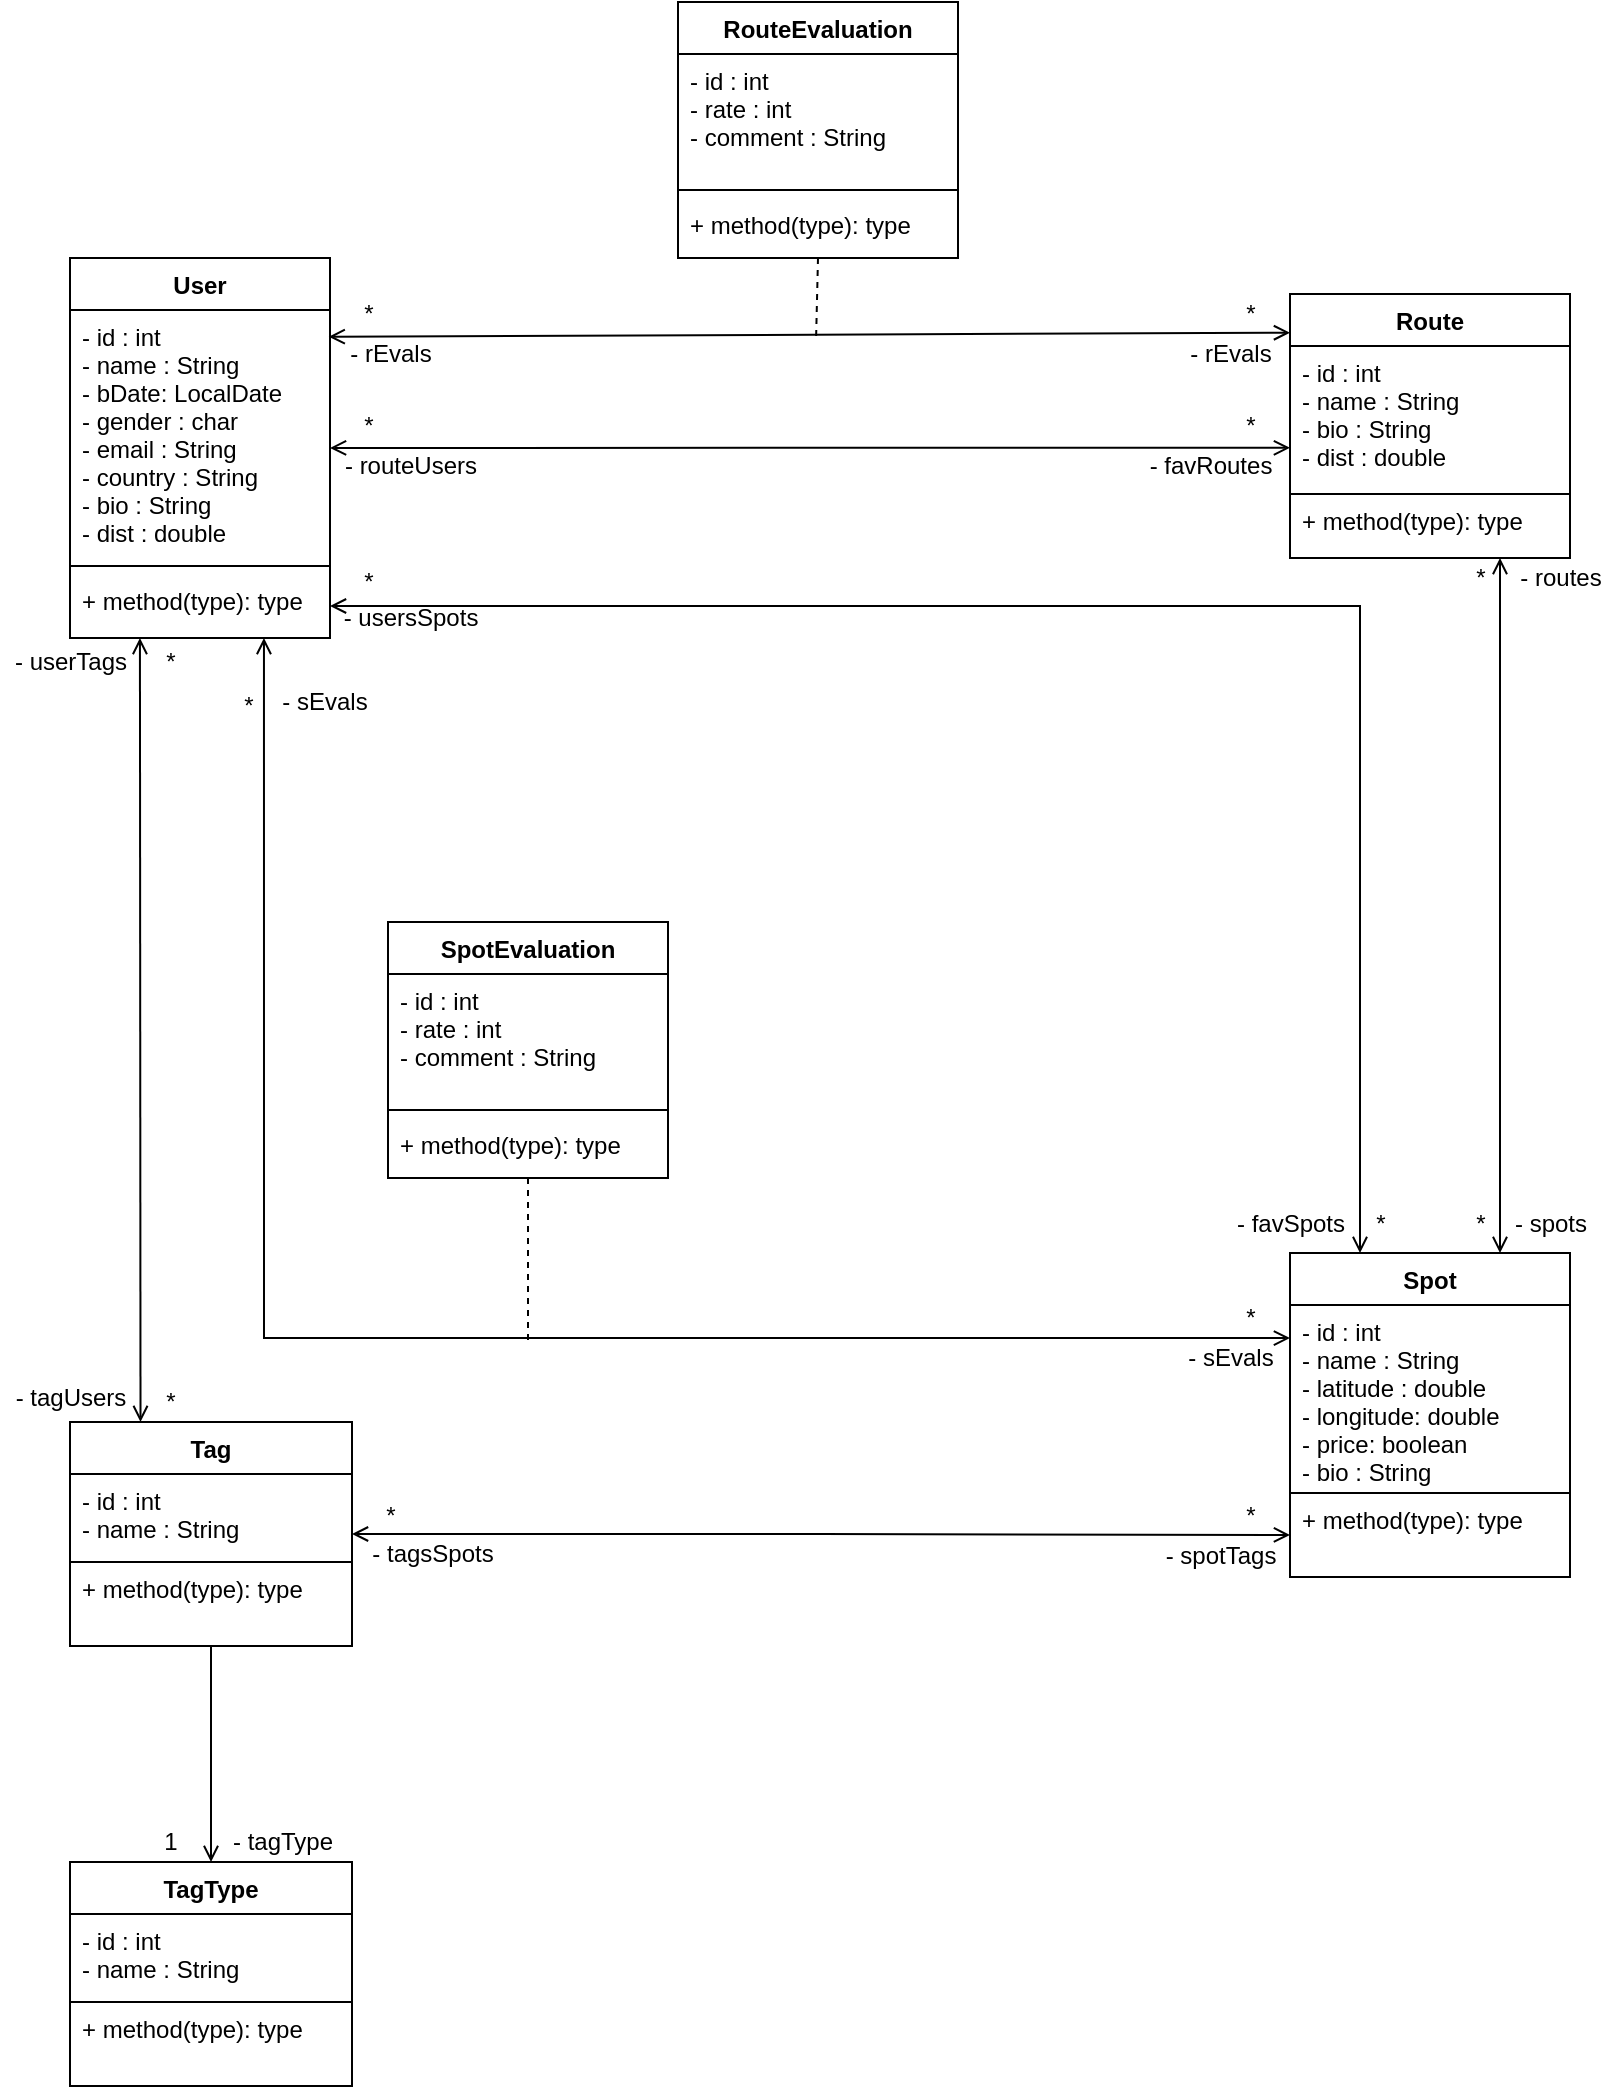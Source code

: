 <mxfile version="15.6.6" type="device"><diagram id="C5RBs43oDa-KdzZeNtuy" name="Page-1"><mxGraphModel dx="868" dy="486" grid="1" gridSize="10" guides="1" tooltips="1" connect="1" arrows="1" fold="1" page="1" pageScale="1" pageWidth="827" pageHeight="1169" math="0" shadow="0"><root><mxCell id="WIyWlLk6GJQsqaUBKTNV-0"/><mxCell id="WIyWlLk6GJQsqaUBKTNV-1" parent="WIyWlLk6GJQsqaUBKTNV-0"/><mxCell id="rREDzC35gjVnRWtMmUtl-53" style="edgeStyle=orthogonalEdgeStyle;rounded=0;orthogonalLoop=1;jettySize=auto;html=1;startArrow=open;startFill=0;endArrow=open;endFill=0;strokeColor=default;labelBackgroundColor=default;fontColor=default;exitX=0.746;exitY=1;exitDx=0;exitDy=0;exitPerimeter=0;entryX=0;entryY=0.176;entryDx=0;entryDy=0;entryPerimeter=0;" parent="WIyWlLk6GJQsqaUBKTNV-1" source="rREDzC35gjVnRWtMmUtl-3" target="rREDzC35gjVnRWtMmUtl-21" edge="1"><mxGeometry relative="1" as="geometry"><Array as="points"><mxPoint x="137" y="688"/></Array><mxPoint x="293" y="430" as="sourcePoint"/><mxPoint x="500" y="688" as="targetPoint"/></mxGeometry></mxCell><mxCell id="rREDzC35gjVnRWtMmUtl-0" value="User" style="swimlane;fontStyle=1;align=center;verticalAlign=top;childLayout=stackLayout;horizontal=1;startSize=26;horizontalStack=0;resizeParent=1;resizeParentMax=0;resizeLast=0;collapsible=1;marginBottom=0;fillColor=default;strokeColor=default;fontColor=default;" parent="WIyWlLk6GJQsqaUBKTNV-1" vertex="1"><mxGeometry x="40" y="148" width="130" height="190" as="geometry"/></mxCell><mxCell id="rREDzC35gjVnRWtMmUtl-1" value="- id : int&#10;- name : String&#10;- bDate: LocalDate&#10;- gender : char&#10;- email : String&#10;- country : String&#10;- bio : String&#10;- dist : double" style="text;strokeColor=none;fillColor=none;align=left;verticalAlign=top;spacingLeft=4;spacingRight=4;overflow=hidden;rotatable=0;points=[[0,0.5],[1,0.5]];portConstraint=eastwest;" parent="rREDzC35gjVnRWtMmUtl-0" vertex="1"><mxGeometry y="26" width="130" height="124" as="geometry"/></mxCell><mxCell id="rREDzC35gjVnRWtMmUtl-2" value="" style="line;strokeWidth=1;fillColor=none;align=left;verticalAlign=middle;spacingTop=-1;spacingLeft=3;spacingRight=3;rotatable=0;labelPosition=right;points=[];portConstraint=eastwest;" parent="rREDzC35gjVnRWtMmUtl-0" vertex="1"><mxGeometry y="150" width="130" height="8" as="geometry"/></mxCell><mxCell id="rREDzC35gjVnRWtMmUtl-3" value="+ method(type): type" style="text;strokeColor=none;fillColor=none;align=left;verticalAlign=top;spacingLeft=4;spacingRight=4;overflow=hidden;rotatable=0;points=[[0,0.5],[1,0.5]];portConstraint=eastwest;fontColor=default;" parent="rREDzC35gjVnRWtMmUtl-0" vertex="1"><mxGeometry y="158" width="130" height="32" as="geometry"/></mxCell><mxCell id="rREDzC35gjVnRWtMmUtl-5" value="TagType" style="swimlane;fontStyle=1;align=center;verticalAlign=top;childLayout=stackLayout;horizontal=1;startSize=26;horizontalStack=0;resizeParent=1;resizeParentMax=0;resizeLast=0;collapsible=1;marginBottom=0;fillColor=default;strokeColor=default;fontColor=default;" parent="WIyWlLk6GJQsqaUBKTNV-1" vertex="1"><mxGeometry x="40" y="950" width="141" height="112" as="geometry"/></mxCell><mxCell id="rREDzC35gjVnRWtMmUtl-6" value="- id : int&#10;- name : String" style="text;strokeColor=default;fillColor=default;align=left;verticalAlign=top;spacingLeft=4;spacingRight=4;overflow=hidden;rotatable=0;points=[[0,0.5],[1,0.5]];portConstraint=eastwest;fontColor=default;" parent="rREDzC35gjVnRWtMmUtl-5" vertex="1"><mxGeometry y="26" width="141" height="44" as="geometry"/></mxCell><mxCell id="rREDzC35gjVnRWtMmUtl-8" value="+ method(type): type" style="text;strokeColor=default;fillColor=default;align=left;verticalAlign=top;spacingLeft=4;spacingRight=4;overflow=hidden;rotatable=0;points=[[0,0.5],[1,0.5]];portConstraint=eastwest;fontColor=default;" parent="rREDzC35gjVnRWtMmUtl-5" vertex="1"><mxGeometry y="70" width="141" height="42" as="geometry"/></mxCell><mxCell id="rREDzC35gjVnRWtMmUtl-24" value="" style="edgeStyle=orthogonalEdgeStyle;rounded=0;orthogonalLoop=1;jettySize=auto;html=1;endArrow=open;endFill=0;startArrow=open;startFill=0;strokeColor=default;labelBackgroundColor=default;fontColor=default;fillColor=default;exitX=1;exitY=0.5;exitDx=0;exitDy=0;entryX=0;entryY=0.5;entryDx=0;entryDy=0;" parent="WIyWlLk6GJQsqaUBKTNV-1" source="rREDzC35gjVnRWtMmUtl-11" target="rREDzC35gjVnRWtMmUtl-23" edge="1"><mxGeometry relative="1" as="geometry"><mxPoint x="250" y="800" as="sourcePoint"/><mxPoint x="550" y="786" as="targetPoint"/><Array as="points"/></mxGeometry></mxCell><mxCell id="rREDzC35gjVnRWtMmUtl-11" value="Tag" style="swimlane;fontStyle=1;align=center;verticalAlign=top;childLayout=stackLayout;horizontal=1;startSize=26;horizontalStack=0;resizeParent=1;resizeParentMax=0;resizeLast=0;collapsible=1;marginBottom=0;fillColor=default;strokeColor=default;fontColor=default;" parent="WIyWlLk6GJQsqaUBKTNV-1" vertex="1"><mxGeometry x="40" y="730" width="141" height="112" as="geometry"/></mxCell><mxCell id="rREDzC35gjVnRWtMmUtl-12" value="- id : int&#10;- name : String" style="text;strokeColor=default;fillColor=default;align=left;verticalAlign=top;spacingLeft=4;spacingRight=4;overflow=hidden;rotatable=0;points=[[0,0.5],[1,0.5]];portConstraint=eastwest;fontColor=default;" parent="rREDzC35gjVnRWtMmUtl-11" vertex="1"><mxGeometry y="26" width="141" height="44" as="geometry"/></mxCell><mxCell id="rREDzC35gjVnRWtMmUtl-14" value="+ method(type): type" style="text;strokeColor=default;fillColor=default;align=left;verticalAlign=top;spacingLeft=4;spacingRight=4;overflow=hidden;rotatable=0;points=[[0,0.5],[1,0.5]];portConstraint=eastwest;fontColor=default;" parent="rREDzC35gjVnRWtMmUtl-11" vertex="1"><mxGeometry y="70" width="141" height="42" as="geometry"/></mxCell><mxCell id="rREDzC35gjVnRWtMmUtl-16" style="edgeStyle=orthogonalEdgeStyle;rounded=0;orthogonalLoop=1;jettySize=auto;html=1;endArrow=none;endFill=0;startArrow=open;startFill=0;entryX=0.5;entryY=1;entryDx=0;entryDy=0;entryPerimeter=0;exitX=0.5;exitY=0;exitDx=0;exitDy=0;fillColor=default;strokeColor=default;fontColor=default;" parent="WIyWlLk6GJQsqaUBKTNV-1" source="rREDzC35gjVnRWtMmUtl-5" target="rREDzC35gjVnRWtMmUtl-14" edge="1"><mxGeometry relative="1" as="geometry"><mxPoint x="61" y="910" as="sourcePoint"/><mxPoint x="111" y="880" as="targetPoint"/><Array as="points"/></mxGeometry></mxCell><mxCell id="rREDzC35gjVnRWtMmUtl-17" value="1" style="text;html=1;align=center;verticalAlign=middle;resizable=0;points=[];autosize=1;strokeColor=none;fillColor=none;fontColor=default;" parent="WIyWlLk6GJQsqaUBKTNV-1" vertex="1"><mxGeometry x="80" y="930" width="20" height="20" as="geometry"/></mxCell><mxCell id="rREDzC35gjVnRWtMmUtl-19" value="- tagType" style="text;html=1;align=center;verticalAlign=middle;resizable=0;points=[];autosize=1;strokeColor=none;fillColor=none;fontColor=default;" parent="WIyWlLk6GJQsqaUBKTNV-1" vertex="1"><mxGeometry x="111" y="930" width="70" height="20" as="geometry"/></mxCell><mxCell id="rREDzC35gjVnRWtMmUtl-34" value="" style="edgeStyle=orthogonalEdgeStyle;rounded=0;orthogonalLoop=1;jettySize=auto;html=1;startArrow=open;startFill=0;endArrow=open;endFill=0;strokeColor=default;labelBackgroundColor=default;fontColor=default;exitX=0.75;exitY=0;exitDx=0;exitDy=0;entryX=0.75;entryY=1;entryDx=0;entryDy=0;" parent="WIyWlLk6GJQsqaUBKTNV-1" source="rREDzC35gjVnRWtMmUtl-20" target="rREDzC35gjVnRWtMmUtl-30" edge="1"><mxGeometry relative="1" as="geometry"><mxPoint x="780" y="570" as="sourcePoint"/><mxPoint x="760" y="330" as="targetPoint"/><Array as="points"/></mxGeometry></mxCell><mxCell id="rREDzC35gjVnRWtMmUtl-20" value="Spot" style="swimlane;fontStyle=1;align=center;verticalAlign=top;childLayout=stackLayout;horizontal=1;startSize=26;horizontalStack=0;resizeParent=1;resizeParentMax=0;resizeLast=0;collapsible=1;marginBottom=0;fillColor=default;strokeColor=default;fontColor=default;" parent="WIyWlLk6GJQsqaUBKTNV-1" vertex="1"><mxGeometry x="650" y="645.5" width="140" height="162" as="geometry"/></mxCell><mxCell id="rREDzC35gjVnRWtMmUtl-21" value="- id : int&#10;- name : String&#10;- latitude : double&#10;- longitude: double&#10;- price: boolean&#10;- bio : String" style="text;strokeColor=default;fillColor=default;align=left;verticalAlign=top;spacingLeft=4;spacingRight=4;overflow=hidden;rotatable=0;points=[[0,0.5],[1,0.5]];portConstraint=eastwest;fontColor=default;" parent="rREDzC35gjVnRWtMmUtl-20" vertex="1"><mxGeometry y="26" width="140" height="94" as="geometry"/></mxCell><mxCell id="rREDzC35gjVnRWtMmUtl-23" value="+ method(type): type" style="text;strokeColor=default;fillColor=default;align=left;verticalAlign=top;spacingLeft=4;spacingRight=4;overflow=hidden;rotatable=0;points=[[0,0.5],[1,0.5]];portConstraint=eastwest;fontColor=default;" parent="rREDzC35gjVnRWtMmUtl-20" vertex="1"><mxGeometry y="120" width="140" height="42" as="geometry"/></mxCell><mxCell id="rREDzC35gjVnRWtMmUtl-25" value="*" style="text;html=1;align=center;verticalAlign=middle;resizable=0;points=[];autosize=1;strokeColor=none;fillColor=none;fontColor=default;" parent="WIyWlLk6GJQsqaUBKTNV-1" vertex="1"><mxGeometry x="620" y="766.5" width="20" height="20" as="geometry"/></mxCell><mxCell id="rREDzC35gjVnRWtMmUtl-26" value="- tagsSpots" style="text;html=1;align=center;verticalAlign=middle;resizable=0;points=[];autosize=1;strokeColor=none;fillColor=none;fontColor=default;" parent="WIyWlLk6GJQsqaUBKTNV-1" vertex="1"><mxGeometry x="181" y="785.5" width="80" height="20" as="geometry"/></mxCell><mxCell id="rREDzC35gjVnRWtMmUtl-27" value="*" style="text;html=1;align=center;verticalAlign=middle;resizable=0;points=[];autosize=1;strokeColor=none;fillColor=none;fontColor=default;" parent="WIyWlLk6GJQsqaUBKTNV-1" vertex="1"><mxGeometry x="190" y="766.5" width="20" height="20" as="geometry"/></mxCell><mxCell id="rREDzC35gjVnRWtMmUtl-28" value="- spotTags" style="text;html=1;align=center;verticalAlign=middle;resizable=0;points=[];autosize=1;strokeColor=none;fillColor=none;fontColor=default;" parent="WIyWlLk6GJQsqaUBKTNV-1" vertex="1"><mxGeometry x="580" y="786.5" width="70" height="20" as="geometry"/></mxCell><mxCell id="rREDzC35gjVnRWtMmUtl-44" value="" style="edgeStyle=orthogonalEdgeStyle;rounded=0;orthogonalLoop=1;jettySize=auto;html=1;startArrow=open;startFill=0;endArrow=open;endFill=0;entryX=1;entryY=0.556;entryDx=0;entryDy=0;entryPerimeter=0;exitX=0;exitY=0.688;exitDx=0;exitDy=0;exitPerimeter=0;strokeColor=default;labelBackgroundColor=default;fontColor=default;" parent="WIyWlLk6GJQsqaUBKTNV-1" source="rREDzC35gjVnRWtMmUtl-31" target="rREDzC35gjVnRWtMmUtl-1" edge="1"><mxGeometry relative="1" as="geometry"><mxPoint x="444" y="285.0" as="targetPoint"/></mxGeometry></mxCell><mxCell id="rREDzC35gjVnRWtMmUtl-30" value="Route" style="swimlane;fontStyle=1;align=center;verticalAlign=top;childLayout=stackLayout;horizontal=1;startSize=26;horizontalStack=0;resizeParent=1;resizeParentMax=0;resizeLast=0;collapsible=1;marginBottom=0;fillColor=default;strokeColor=default;fontColor=default;" parent="WIyWlLk6GJQsqaUBKTNV-1" vertex="1"><mxGeometry x="650" y="166" width="140" height="132" as="geometry"/></mxCell><mxCell id="rREDzC35gjVnRWtMmUtl-31" value="- id : int&#10;- name : String&#10;- bio : String&#10;- dist : double " style="text;strokeColor=default;fillColor=default;align=left;verticalAlign=top;spacingLeft=4;spacingRight=4;overflow=hidden;rotatable=0;points=[[0,0.5],[1,0.5]];portConstraint=eastwest;fontColor=default;" parent="rREDzC35gjVnRWtMmUtl-30" vertex="1"><mxGeometry y="26" width="140" height="74" as="geometry"/></mxCell><mxCell id="rREDzC35gjVnRWtMmUtl-33" value="+ method(type): type" style="text;strokeColor=default;fillColor=default;align=left;verticalAlign=top;spacingLeft=4;spacingRight=4;overflow=hidden;rotatable=0;points=[[0,0.5],[1,0.5]];portConstraint=eastwest;fontColor=default;" parent="rREDzC35gjVnRWtMmUtl-30" vertex="1"><mxGeometry y="100" width="140" height="32" as="geometry"/></mxCell><mxCell id="rREDzC35gjVnRWtMmUtl-35" value="*" style="text;html=1;align=center;verticalAlign=middle;resizable=0;points=[];autosize=1;strokeColor=none;fillColor=none;fontColor=default;" parent="WIyWlLk6GJQsqaUBKTNV-1" vertex="1"><mxGeometry x="735" y="298" width="20" height="20" as="geometry"/></mxCell><mxCell id="rREDzC35gjVnRWtMmUtl-37" value="- spots" style="text;html=1;align=center;verticalAlign=middle;resizable=0;points=[];autosize=1;strokeColor=none;fillColor=none;fontColor=default;" parent="WIyWlLk6GJQsqaUBKTNV-1" vertex="1"><mxGeometry x="755" y="620.5" width="50" height="20" as="geometry"/></mxCell><mxCell id="rREDzC35gjVnRWtMmUtl-38" value="- routes" style="text;html=1;align=center;verticalAlign=middle;resizable=0;points=[];autosize=1;strokeColor=none;fillColor=none;fontColor=default;" parent="WIyWlLk6GJQsqaUBKTNV-1" vertex="1"><mxGeometry x="755" y="298" width="60" height="20" as="geometry"/></mxCell><mxCell id="rREDzC35gjVnRWtMmUtl-39" value="*" style="text;html=1;align=center;verticalAlign=middle;resizable=0;points=[];autosize=1;strokeColor=none;fillColor=none;fontColor=default;" parent="WIyWlLk6GJQsqaUBKTNV-1" vertex="1"><mxGeometry x="735" y="620.5" width="20" height="20" as="geometry"/></mxCell><mxCell id="rREDzC35gjVnRWtMmUtl-45" value="*" style="text;html=1;align=center;verticalAlign=middle;resizable=0;points=[];autosize=1;strokeColor=none;fillColor=none;fontColor=default;" parent="WIyWlLk6GJQsqaUBKTNV-1" vertex="1"><mxGeometry x="179" y="222" width="20" height="20" as="geometry"/></mxCell><mxCell id="rREDzC35gjVnRWtMmUtl-46" value="- favRoutes" style="text;html=1;align=center;verticalAlign=middle;resizable=0;points=[];autosize=1;strokeColor=none;fillColor=none;fontColor=default;" parent="WIyWlLk6GJQsqaUBKTNV-1" vertex="1"><mxGeometry x="570" y="242" width="80" height="20" as="geometry"/></mxCell><mxCell id="rREDzC35gjVnRWtMmUtl-48" value="- routeUsers" style="text;html=1;align=center;verticalAlign=middle;resizable=0;points=[];autosize=1;strokeColor=none;fillColor=none;fontColor=default;" parent="WIyWlLk6GJQsqaUBKTNV-1" vertex="1"><mxGeometry x="170" y="242" width="80" height="20" as="geometry"/></mxCell><mxCell id="rREDzC35gjVnRWtMmUtl-54" value="*" style="text;html=1;align=center;verticalAlign=middle;resizable=0;points=[];autosize=1;strokeColor=none;fillColor=none;fontColor=default;" parent="WIyWlLk6GJQsqaUBKTNV-1" vertex="1"><mxGeometry x="80" y="340" width="20" height="20" as="geometry"/></mxCell><mxCell id="rREDzC35gjVnRWtMmUtl-55" value="- userTags" style="text;html=1;align=center;verticalAlign=middle;resizable=0;points=[];autosize=1;strokeColor=none;fillColor=none;fontColor=default;" parent="WIyWlLk6GJQsqaUBKTNV-1" vertex="1"><mxGeometry x="5" y="340" width="70" height="20" as="geometry"/></mxCell><mxCell id="rREDzC35gjVnRWtMmUtl-56" value="*" style="text;html=1;align=center;verticalAlign=middle;resizable=0;points=[];autosize=1;strokeColor=none;fillColor=none;fontColor=default;" parent="WIyWlLk6GJQsqaUBKTNV-1" vertex="1"><mxGeometry x="80" y="710" width="20" height="20" as="geometry"/></mxCell><mxCell id="rREDzC35gjVnRWtMmUtl-57" value="- tagUsers" style="text;html=1;align=center;verticalAlign=middle;resizable=0;points=[];autosize=1;strokeColor=none;fillColor=none;fontColor=default;" parent="WIyWlLk6GJQsqaUBKTNV-1" vertex="1"><mxGeometry x="5" y="708" width="70" height="20" as="geometry"/></mxCell><mxCell id="rREDzC35gjVnRWtMmUtl-59" value="RouteEvaluation" style="swimlane;fontStyle=1;align=center;verticalAlign=top;childLayout=stackLayout;horizontal=1;startSize=26;horizontalStack=0;resizeParent=1;resizeParentMax=0;resizeLast=0;collapsible=1;marginBottom=0;" parent="WIyWlLk6GJQsqaUBKTNV-1" vertex="1"><mxGeometry x="344" y="20" width="140" height="128" as="geometry"/></mxCell><mxCell id="rREDzC35gjVnRWtMmUtl-60" value="- id : int&#10;- rate : int&#10;- comment : String " style="text;strokeColor=none;fillColor=none;align=left;verticalAlign=top;spacingLeft=4;spacingRight=4;overflow=hidden;rotatable=0;points=[[0,0.5],[1,0.5]];portConstraint=eastwest;" parent="rREDzC35gjVnRWtMmUtl-59" vertex="1"><mxGeometry y="26" width="140" height="64" as="geometry"/></mxCell><mxCell id="rREDzC35gjVnRWtMmUtl-61" value="" style="line;strokeWidth=1;fillColor=none;align=left;verticalAlign=middle;spacingTop=-1;spacingLeft=3;spacingRight=3;rotatable=0;labelPosition=right;points=[];portConstraint=eastwest;" parent="rREDzC35gjVnRWtMmUtl-59" vertex="1"><mxGeometry y="90" width="140" height="8" as="geometry"/></mxCell><mxCell id="rREDzC35gjVnRWtMmUtl-62" value="+ method(type): type" style="text;strokeColor=none;fillColor=none;align=left;verticalAlign=top;spacingLeft=4;spacingRight=4;overflow=hidden;rotatable=0;points=[[0,0.5],[1,0.5]];portConstraint=eastwest;" parent="rREDzC35gjVnRWtMmUtl-59" vertex="1"><mxGeometry y="98" width="140" height="30" as="geometry"/></mxCell><mxCell id="rREDzC35gjVnRWtMmUtl-67" value="" style="rounded=0;orthogonalLoop=1;jettySize=auto;html=1;startArrow=open;startFill=0;endArrow=open;endFill=0;entryX=0.995;entryY=0.108;entryDx=0;entryDy=0;entryPerimeter=0;exitX=0;exitY=-0.09;exitDx=0;exitDy=0;exitPerimeter=0;" parent="WIyWlLk6GJQsqaUBKTNV-1" source="rREDzC35gjVnRWtMmUtl-31" target="rREDzC35gjVnRWtMmUtl-1" edge="1"><mxGeometry relative="1" as="geometry"><mxPoint x="525" y="228.134" as="sourcePoint"/><mxPoint x="305" y="228.044" as="targetPoint"/></mxGeometry></mxCell><mxCell id="rREDzC35gjVnRWtMmUtl-68" value="" style="rounded=0;orthogonalLoop=1;jettySize=auto;html=1;startArrow=none;startFill=0;endArrow=none;endFill=0;dashed=1;exitX=0.5;exitY=1;exitDx=0;exitDy=0;strokeColor=default;labelBackgroundColor=default;fontColor=default;" parent="WIyWlLk6GJQsqaUBKTNV-1" source="rREDzC35gjVnRWtMmUtl-59" edge="1"><mxGeometry relative="1" as="geometry"><mxPoint x="413" y="170" as="sourcePoint"/><mxPoint x="413" y="190" as="targetPoint"/></mxGeometry></mxCell><mxCell id="rREDzC35gjVnRWtMmUtl-70" value="*" style="text;html=1;align=center;verticalAlign=middle;resizable=0;points=[];autosize=1;strokeColor=none;fillColor=none;fontColor=default;" parent="WIyWlLk6GJQsqaUBKTNV-1" vertex="1"><mxGeometry x="179" y="166" width="20" height="20" as="geometry"/></mxCell><mxCell id="rREDzC35gjVnRWtMmUtl-73" value="&lt;font style=&quot;font-size: 12px&quot;&gt;- rEvals&lt;/font&gt;" style="text;html=1;align=center;verticalAlign=middle;resizable=0;points=[];autosize=1;strokeColor=none;fillColor=none;fontColor=default;" parent="WIyWlLk6GJQsqaUBKTNV-1" vertex="1"><mxGeometry x="170" y="186" width="60" height="20" as="geometry"/></mxCell><mxCell id="rREDzC35gjVnRWtMmUtl-74" value="&lt;font style=&quot;font-size: 12px&quot;&gt;- rEvals&lt;/font&gt;" style="text;html=1;align=center;verticalAlign=middle;resizable=0;points=[];autosize=1;strokeColor=none;fillColor=none;fontColor=default;" parent="WIyWlLk6GJQsqaUBKTNV-1" vertex="1"><mxGeometry x="590" y="186" width="60" height="20" as="geometry"/></mxCell><mxCell id="rREDzC35gjVnRWtMmUtl-87" value="" style="rounded=0;orthogonalLoop=1;jettySize=auto;html=1;startArrow=open;startFill=0;endArrow=open;endFill=0;edgeStyle=orthogonalEdgeStyle;strokeColor=default;labelBackgroundColor=default;fontColor=default;exitX=0.25;exitY=0;exitDx=0;exitDy=0;entryX=1;entryY=0.5;entryDx=0;entryDy=0;" parent="WIyWlLk6GJQsqaUBKTNV-1" edge="1" target="rREDzC35gjVnRWtMmUtl-3" source="rREDzC35gjVnRWtMmUtl-20"><mxGeometry relative="1" as="geometry"><mxPoint x="669" y="570" as="sourcePoint"/><mxPoint x="455" y="369" as="targetPoint"/><Array as="points"><mxPoint x="685" y="322"/></Array></mxGeometry></mxCell><mxCell id="rREDzC35gjVnRWtMmUtl-88" value="*" style="text;html=1;align=center;verticalAlign=middle;resizable=0;points=[];autosize=1;strokeColor=none;fillColor=none;fontColor=default;" parent="WIyWlLk6GJQsqaUBKTNV-1" vertex="1"><mxGeometry x="179" y="300" width="20" height="20" as="geometry"/></mxCell><mxCell id="rREDzC35gjVnRWtMmUtl-89" value="- usersSpots" style="text;html=1;align=center;verticalAlign=middle;resizable=0;points=[];autosize=1;strokeColor=none;fillColor=none;fontColor=default;" parent="WIyWlLk6GJQsqaUBKTNV-1" vertex="1"><mxGeometry x="170" y="318" width="80" height="20" as="geometry"/></mxCell><mxCell id="rREDzC35gjVnRWtMmUtl-90" value="- favSpots" style="text;html=1;align=center;verticalAlign=middle;resizable=0;points=[];autosize=1;strokeColor=none;fillColor=none;fontSize=12;fontColor=default;" parent="WIyWlLk6GJQsqaUBKTNV-1" vertex="1"><mxGeometry x="615" y="620.5" width="70" height="20" as="geometry"/></mxCell><mxCell id="rREDzC35gjVnRWtMmUtl-91" value="*" style="text;html=1;align=center;verticalAlign=middle;resizable=0;points=[];autosize=1;strokeColor=none;fillColor=none;fontColor=default;" parent="WIyWlLk6GJQsqaUBKTNV-1" vertex="1"><mxGeometry x="685" y="620.5" width="20" height="20" as="geometry"/></mxCell><mxCell id="rREDzC35gjVnRWtMmUtl-93" value="SpotEvaluation" style="swimlane;fontStyle=1;align=center;verticalAlign=top;childLayout=stackLayout;horizontal=1;startSize=26;horizontalStack=0;resizeParent=1;resizeParentMax=0;resizeLast=0;collapsible=1;marginBottom=0;fillColor=default;strokeColor=default;fontColor=default;" parent="WIyWlLk6GJQsqaUBKTNV-1" vertex="1"><mxGeometry x="199" y="480" width="140" height="128" as="geometry"/></mxCell><mxCell id="rREDzC35gjVnRWtMmUtl-94" value="- id : int&#10;- rate : int&#10;- comment : String " style="text;strokeColor=none;fillColor=none;align=left;verticalAlign=top;spacingLeft=4;spacingRight=4;overflow=hidden;rotatable=0;points=[[0,0.5],[1,0.5]];portConstraint=eastwest;" parent="rREDzC35gjVnRWtMmUtl-93" vertex="1"><mxGeometry y="26" width="140" height="64" as="geometry"/></mxCell><mxCell id="rREDzC35gjVnRWtMmUtl-95" value="" style="line;strokeWidth=1;fillColor=none;align=left;verticalAlign=middle;spacingTop=-1;spacingLeft=3;spacingRight=3;rotatable=0;labelPosition=right;points=[];portConstraint=eastwest;" parent="rREDzC35gjVnRWtMmUtl-93" vertex="1"><mxGeometry y="90" width="140" height="8" as="geometry"/></mxCell><mxCell id="rREDzC35gjVnRWtMmUtl-96" value="+ method(type): type" style="text;strokeColor=none;fillColor=none;align=left;verticalAlign=top;spacingLeft=4;spacingRight=4;overflow=hidden;rotatable=0;points=[[0,0.5],[1,0.5]];portConstraint=eastwest;" parent="rREDzC35gjVnRWtMmUtl-93" vertex="1"><mxGeometry y="98" width="140" height="30" as="geometry"/></mxCell><mxCell id="rREDzC35gjVnRWtMmUtl-99" style="rounded=0;orthogonalLoop=1;jettySize=auto;html=1;entryX=0.25;entryY=0;entryDx=0;entryDy=0;startArrow=open;startFill=0;endArrow=open;endFill=0;strokeColor=default;labelBackgroundColor=default;fontColor=default;exitX=0.269;exitY=1;exitDx=0;exitDy=0;exitPerimeter=0;" parent="WIyWlLk6GJQsqaUBKTNV-1" edge="1" target="rREDzC35gjVnRWtMmUtl-11" source="rREDzC35gjVnRWtMmUtl-3"><mxGeometry relative="1" as="geometry"><mxPoint x="75" y="370" as="sourcePoint"/><mxPoint x="60.0" y="579.76" as="targetPoint"/></mxGeometry></mxCell><mxCell id="rREDzC35gjVnRWtMmUtl-100" value="" style="rounded=0;orthogonalLoop=1;jettySize=auto;html=1;startArrow=none;startFill=0;endArrow=none;endFill=0;exitX=0.5;exitY=1;exitDx=0;exitDy=0;dashed=1;strokeColor=default;labelBackgroundColor=default;fontColor=default;" parent="WIyWlLk6GJQsqaUBKTNV-1" source="rREDzC35gjVnRWtMmUtl-93" edge="1"><mxGeometry relative="1" as="geometry"><mxPoint x="403.71" y="659" as="sourcePoint"/><mxPoint x="269" y="690" as="targetPoint"/></mxGeometry></mxCell><mxCell id="rREDzC35gjVnRWtMmUtl-101" value="&lt;font style=&quot;font-size: 12px&quot;&gt;- sEvals&lt;/font&gt;" style="text;html=1;align=center;verticalAlign=middle;resizable=0;points=[];autosize=1;strokeColor=none;fillColor=none;fontColor=default;" parent="WIyWlLk6GJQsqaUBKTNV-1" vertex="1"><mxGeometry x="137" y="360" width="60" height="20" as="geometry"/></mxCell><mxCell id="rREDzC35gjVnRWtMmUtl-102" value="&lt;font style=&quot;font-size: 12px&quot;&gt;- sEvals&lt;/font&gt;" style="text;html=1;align=center;verticalAlign=middle;resizable=0;points=[];autosize=1;strokeColor=none;fillColor=none;fontColor=default;" parent="WIyWlLk6GJQsqaUBKTNV-1" vertex="1"><mxGeometry x="590" y="688" width="60" height="20" as="geometry"/></mxCell><mxCell id="rREDzC35gjVnRWtMmUtl-103" value="*" style="text;html=1;align=center;verticalAlign=middle;resizable=0;points=[];autosize=1;strokeColor=none;fillColor=none;fontColor=default;" parent="WIyWlLk6GJQsqaUBKTNV-1" vertex="1"><mxGeometry x="620" y="668" width="20" height="20" as="geometry"/></mxCell><mxCell id="rREDzC35gjVnRWtMmUtl-104" value="*" style="text;html=1;align=center;verticalAlign=middle;resizable=0;points=[];autosize=1;strokeColor=none;fillColor=none;fontColor=default;" parent="WIyWlLk6GJQsqaUBKTNV-1" vertex="1"><mxGeometry x="119" y="362" width="20" height="20" as="geometry"/></mxCell><mxCell id="41exohoOK2VF3AxeiZKO-0" value="*" style="text;html=1;align=center;verticalAlign=middle;resizable=0;points=[];autosize=1;strokeColor=none;fillColor=none;fontColor=default;" vertex="1" parent="WIyWlLk6GJQsqaUBKTNV-1"><mxGeometry x="620" y="222" width="20" height="20" as="geometry"/></mxCell><mxCell id="41exohoOK2VF3AxeiZKO-1" value="*" style="text;html=1;align=center;verticalAlign=middle;resizable=0;points=[];autosize=1;strokeColor=none;fillColor=none;fontColor=default;" vertex="1" parent="WIyWlLk6GJQsqaUBKTNV-1"><mxGeometry x="620" y="166" width="20" height="20" as="geometry"/></mxCell></root></mxGraphModel></diagram></mxfile>